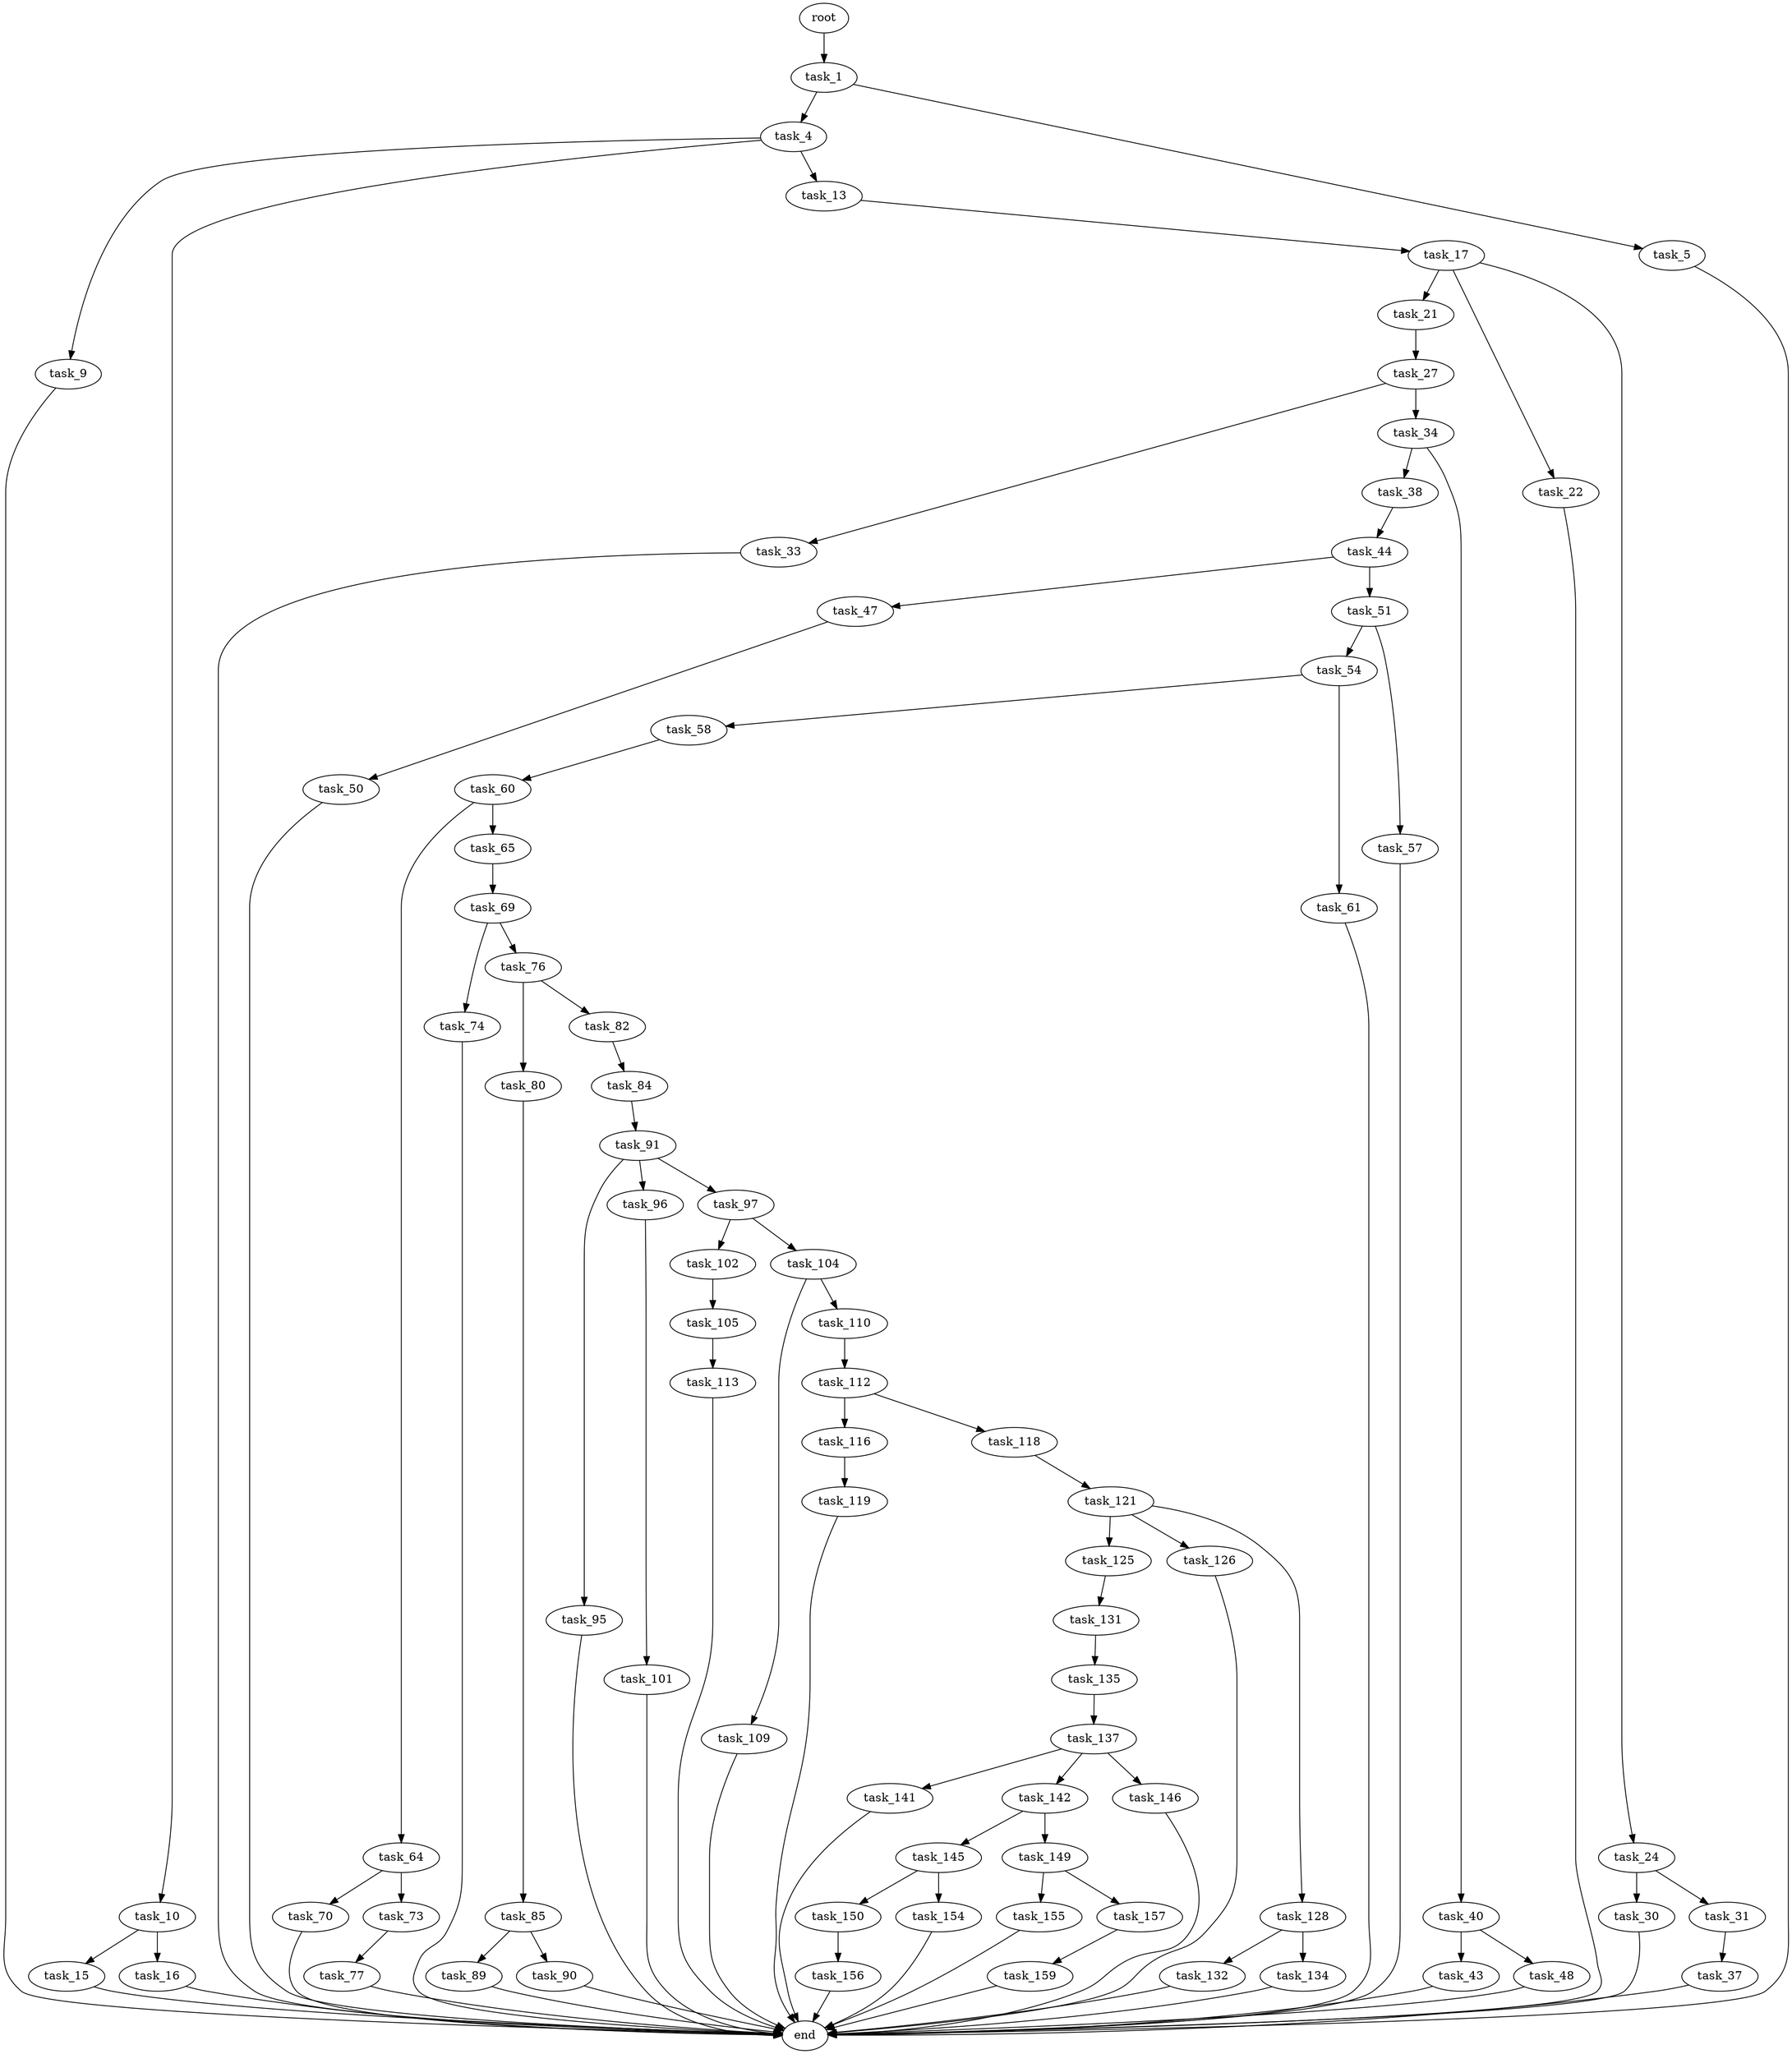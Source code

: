 digraph G {
  root [size="0.000000"];
  task_1 [size="142950047507.000000"];
  task_4 [size="31674240062.000000"];
  task_5 [size="368293445632.000000"];
  task_9 [size="368293445632.000000"];
  task_10 [size="134217728000.000000"];
  task_13 [size="1073741824000.000000"];
  task_15 [size="3750730836.000000"];
  task_16 [size="549755813888.000000"];
  task_17 [size="18350193705.000000"];
  task_21 [size="24882932479.000000"];
  task_22 [size="8589934592.000000"];
  task_24 [size="8589934592.000000"];
  task_27 [size="23016198406.000000"];
  task_30 [size="368293445632.000000"];
  task_31 [size="28991029248.000000"];
  task_33 [size="32104562285.000000"];
  task_34 [size="1073741824000.000000"];
  task_37 [size="36886544358.000000"];
  task_38 [size="42106040262.000000"];
  task_40 [size="13745941898.000000"];
  task_43 [size="127746709385.000000"];
  task_44 [size="231928233984.000000"];
  task_47 [size="28991029248.000000"];
  task_48 [size="680182325057.000000"];
  task_50 [size="11265195419.000000"];
  task_51 [size="866260213812.000000"];
  task_54 [size="368293445632.000000"];
  task_57 [size="44897182140.000000"];
  task_58 [size="1414927419.000000"];
  task_60 [size="266042562874.000000"];
  task_61 [size="134217728000.000000"];
  task_64 [size="18246924150.000000"];
  task_65 [size="364551104962.000000"];
  task_69 [size="375790906634.000000"];
  task_70 [size="69500061703.000000"];
  task_73 [size="22253892709.000000"];
  task_74 [size="8589934592.000000"];
  task_76 [size="16255775216.000000"];
  task_77 [size="23344397042.000000"];
  task_80 [size="7259708535.000000"];
  task_82 [size="35722368094.000000"];
  task_84 [size="117716628549.000000"];
  task_85 [size="202262510995.000000"];
  task_89 [size="1073741824000.000000"];
  task_90 [size="118626214337.000000"];
  task_91 [size="697919017471.000000"];
  task_95 [size="536408038954.000000"];
  task_96 [size="4830730699.000000"];
  task_97 [size="4507368306.000000"];
  task_101 [size="134217728000.000000"];
  task_102 [size="5487258663.000000"];
  task_104 [size="24408541442.000000"];
  task_105 [size="25326612056.000000"];
  task_109 [size="782757789696.000000"];
  task_110 [size="1073741824000.000000"];
  task_112 [size="782757789696.000000"];
  task_113 [size="8589934592.000000"];
  task_116 [size="311216737259.000000"];
  task_118 [size="938670458129.000000"];
  task_119 [size="88287092550.000000"];
  task_121 [size="172752788031.000000"];
  task_125 [size="191705999451.000000"];
  task_126 [size="42722155925.000000"];
  task_128 [size="549755813888.000000"];
  task_131 [size="782757789696.000000"];
  task_132 [size="549755813888.000000"];
  task_134 [size="14927280719.000000"];
  task_135 [size="134217728000.000000"];
  task_137 [size="101378783580.000000"];
  task_141 [size="8589934592.000000"];
  task_142 [size="571373978371.000000"];
  task_145 [size="368293445632.000000"];
  task_146 [size="231665483616.000000"];
  task_149 [size="5044064254.000000"];
  task_150 [size="231928233984.000000"];
  task_154 [size="1073741824000.000000"];
  task_155 [size="42057803738.000000"];
  task_156 [size="3586435945.000000"];
  task_157 [size="3231791677.000000"];
  task_159 [size="540346063158.000000"];
  end [size="0.000000"];

  root -> task_1 [size="1.000000"];
  task_1 -> task_4 [size="134217728.000000"];
  task_1 -> task_5 [size="134217728.000000"];
  task_4 -> task_9 [size="33554432.000000"];
  task_4 -> task_10 [size="33554432.000000"];
  task_4 -> task_13 [size="33554432.000000"];
  task_5 -> end [size="1.000000"];
  task_9 -> end [size="1.000000"];
  task_10 -> task_15 [size="209715200.000000"];
  task_10 -> task_16 [size="209715200.000000"];
  task_13 -> task_17 [size="838860800.000000"];
  task_15 -> end [size="1.000000"];
  task_16 -> end [size="1.000000"];
  task_17 -> task_21 [size="679477248.000000"];
  task_17 -> task_22 [size="679477248.000000"];
  task_17 -> task_24 [size="679477248.000000"];
  task_21 -> task_27 [size="75497472.000000"];
  task_22 -> end [size="1.000000"];
  task_24 -> task_30 [size="33554432.000000"];
  task_24 -> task_31 [size="33554432.000000"];
  task_27 -> task_33 [size="33554432.000000"];
  task_27 -> task_34 [size="33554432.000000"];
  task_30 -> end [size="1.000000"];
  task_31 -> task_37 [size="75497472.000000"];
  task_33 -> end [size="1.000000"];
  task_34 -> task_38 [size="838860800.000000"];
  task_34 -> task_40 [size="838860800.000000"];
  task_37 -> end [size="1.000000"];
  task_38 -> task_44 [size="209715200.000000"];
  task_40 -> task_43 [size="536870912.000000"];
  task_40 -> task_48 [size="536870912.000000"];
  task_43 -> end [size="1.000000"];
  task_44 -> task_47 [size="301989888.000000"];
  task_44 -> task_51 [size="301989888.000000"];
  task_47 -> task_50 [size="75497472.000000"];
  task_48 -> end [size="1.000000"];
  task_50 -> end [size="1.000000"];
  task_51 -> task_54 [size="679477248.000000"];
  task_51 -> task_57 [size="679477248.000000"];
  task_54 -> task_58 [size="411041792.000000"];
  task_54 -> task_61 [size="411041792.000000"];
  task_57 -> end [size="1.000000"];
  task_58 -> task_60 [size="75497472.000000"];
  task_60 -> task_64 [size="411041792.000000"];
  task_60 -> task_65 [size="411041792.000000"];
  task_61 -> end [size="1.000000"];
  task_64 -> task_70 [size="536870912.000000"];
  task_64 -> task_73 [size="536870912.000000"];
  task_65 -> task_69 [size="838860800.000000"];
  task_69 -> task_74 [size="838860800.000000"];
  task_69 -> task_76 [size="838860800.000000"];
  task_70 -> end [size="1.000000"];
  task_73 -> task_77 [size="33554432.000000"];
  task_74 -> end [size="1.000000"];
  task_76 -> task_80 [size="838860800.000000"];
  task_76 -> task_82 [size="838860800.000000"];
  task_77 -> end [size="1.000000"];
  task_80 -> task_85 [size="301989888.000000"];
  task_82 -> task_84 [size="75497472.000000"];
  task_84 -> task_91 [size="134217728.000000"];
  task_85 -> task_89 [size="209715200.000000"];
  task_85 -> task_90 [size="209715200.000000"];
  task_89 -> end [size="1.000000"];
  task_90 -> end [size="1.000000"];
  task_91 -> task_95 [size="838860800.000000"];
  task_91 -> task_96 [size="838860800.000000"];
  task_91 -> task_97 [size="838860800.000000"];
  task_95 -> end [size="1.000000"];
  task_96 -> task_101 [size="75497472.000000"];
  task_97 -> task_102 [size="75497472.000000"];
  task_97 -> task_104 [size="75497472.000000"];
  task_101 -> end [size="1.000000"];
  task_102 -> task_105 [size="134217728.000000"];
  task_104 -> task_109 [size="411041792.000000"];
  task_104 -> task_110 [size="411041792.000000"];
  task_105 -> task_113 [size="75497472.000000"];
  task_109 -> end [size="1.000000"];
  task_110 -> task_112 [size="838860800.000000"];
  task_112 -> task_116 [size="679477248.000000"];
  task_112 -> task_118 [size="679477248.000000"];
  task_113 -> end [size="1.000000"];
  task_116 -> task_119 [size="209715200.000000"];
  task_118 -> task_121 [size="679477248.000000"];
  task_119 -> end [size="1.000000"];
  task_121 -> task_125 [size="301989888.000000"];
  task_121 -> task_126 [size="301989888.000000"];
  task_121 -> task_128 [size="301989888.000000"];
  task_125 -> task_131 [size="209715200.000000"];
  task_126 -> end [size="1.000000"];
  task_128 -> task_132 [size="536870912.000000"];
  task_128 -> task_134 [size="536870912.000000"];
  task_131 -> task_135 [size="679477248.000000"];
  task_132 -> end [size="1.000000"];
  task_134 -> end [size="1.000000"];
  task_135 -> task_137 [size="209715200.000000"];
  task_137 -> task_141 [size="75497472.000000"];
  task_137 -> task_142 [size="75497472.000000"];
  task_137 -> task_146 [size="75497472.000000"];
  task_141 -> end [size="1.000000"];
  task_142 -> task_145 [size="838860800.000000"];
  task_142 -> task_149 [size="838860800.000000"];
  task_145 -> task_150 [size="411041792.000000"];
  task_145 -> task_154 [size="411041792.000000"];
  task_146 -> end [size="1.000000"];
  task_149 -> task_155 [size="536870912.000000"];
  task_149 -> task_157 [size="536870912.000000"];
  task_150 -> task_156 [size="301989888.000000"];
  task_154 -> end [size="1.000000"];
  task_155 -> end [size="1.000000"];
  task_156 -> end [size="1.000000"];
  task_157 -> task_159 [size="75497472.000000"];
  task_159 -> end [size="1.000000"];
}
